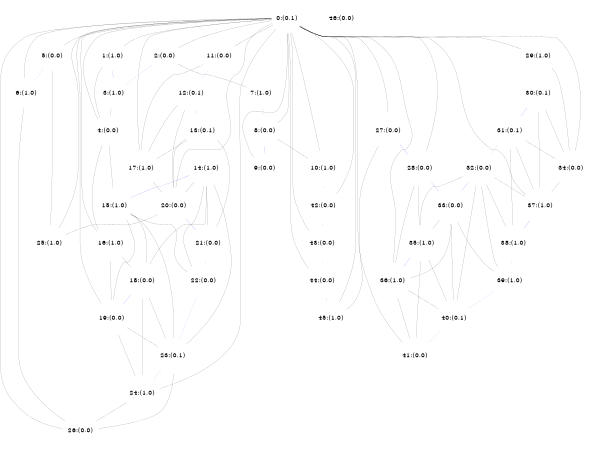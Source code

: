 graph D { 
  randir = LR
  size="4, 3"
  ratio="fill"
  edge[style="bold",fontsize=200]
  node[shape="circle",fontsize=200]
  0[shape="circle",label="0:(0,1)"]
  1[shape="circle",label="1:(1,0)"]
  2[shape="circle",label="2:(0,0)"]
  3[shape="circle",label="3:(1,0)"]
  4[shape="circle",label="4:(0,0)"]
  5[shape="circle",label="5:(0,0)"]
  6[shape="circle",label="6:(1,0)"]
  7[shape="circle",label="7:(1,0)"]
  8[shape="circle",label="8:(0,0)"]
  9[shape="circle",label="9:(0,0)"]
  10[shape="circle",label="10:(1,0)"]
  11[shape="circle",label="11:(0,0)"]
  12[shape="circle",label="12:(0,1)"]
  13[shape="circle",label="13:(0,1)"]
  14[shape="circle",label="14:(1,0)"]
  15[shape="circle",label="15:(1,0)"]
  16[shape="circle",label="16:(1,0)"]
  17[shape="circle",label="17:(1,0)"]
  18[shape="circle",label="18:(0,0)"]
  19[shape="circle",label="19:(0,0)"]
  20[shape="circle",label="20:(0,0)"]
  21[shape="circle",label="21:(0,0)"]
  22[shape="circle",label="22:(0,0)"]
  23[shape="circle",label="23:(0,1)"]
  24[shape="circle",label="24:(1,0)"]
  25[shape="circle",label="25:(1,0)"]
  26[shape="circle",label="26:(0,0)"]
  27[shape="circle",label="27:(0,0)"]
  28[shape="circle",label="28:(0,0)"]
  29[shape="circle",label="29:(1,0)"]
  30[shape="circle",label="30:(0,1)"]
  31[shape="circle",label="31:(0,1)"]
  32[shape="circle",label="32:(0,0)"]
  33[shape="circle",label="33:(0,0)"]
  34[shape="circle",label="34:(0,0)"]
  35[shape="circle",label="35:(1,0)"]
  36[shape="circle",label="36:(1,0)"]
  37[shape="circle",label="37:(1,0)"]
  38[shape="circle",label="38:(1,0)"]
  39[shape="circle",label="39:(1,0)"]
  40[shape="circle",label="40:(0,1)"]
  41[shape="circle",label="41:(0,0)"]
  42[shape="circle",label="42:(0,0)"]
  43[shape="circle",label="43:(0,0)"]
  44[shape="circle",label="44:(0,0)"]
  45[shape="circle",label="45:(1,0)"]
  46[shape="circle",label="46:(0,0)"]
  0--1[color="black",style="solid",penwidth=3]
  0--2[color="black",style="solid",penwidth=3]
  0--4[color="black",style="solid",penwidth=3]
  0--5[color="black",style="solid",penwidth=3]
  0--6[color="black",style="solid",penwidth=3]
  0--8[color="black",style="solid",penwidth=3]
  0--9[color="black",style="solid",penwidth=3]
  0--10[color="black",style="solid",penwidth=3]
  0--11[color="black",style="solid",penwidth=3]
  0--16[color="black",style="solid",penwidth=3]
  0--17[color="black",style="solid",penwidth=3]
  0--19[color="black",style="solid",penwidth=3]
  0--20[color="black",style="solid",penwidth=3]
  0--24[color="black",style="solid",penwidth=3]
  0--25[color="black",style="solid",penwidth=3]
  0--26[color="black",style="solid",penwidth=3]
  0--27[color="black",style="solid",penwidth=3]
  0--28[color="black",style="solid",penwidth=3]
  0--29[color="black",style="solid",penwidth=3]
  0--34[color="black",style="solid",penwidth=3]
  0--36[color="black",style="solid",penwidth=3]
  0--37[color="black",style="solid",penwidth=3]
  0--41[color="black",style="solid",penwidth=3]
  0--42[color="black",style="solid",penwidth=3]
  0--43[color="black",style="solid",penwidth=3]
  0--44[color="black",style="solid",penwidth=3]
  0--45[color="black",style="solid",penwidth=3]
  1--4[color="black",style="solid",penwidth=3]
  2--7[color="black",style="solid",penwidth=3]
  3--4[color="black",style="solid",penwidth=3]
  4--15[color="black",style="solid",penwidth=3]
  4--16[color="black",style="solid",penwidth=3]
  5--25[color="black",style="solid",penwidth=3]
  6--26[color="black",style="solid",penwidth=3]
  8--10[color="black",style="solid",penwidth=3]
  10--42[color="black",style="solid",penwidth=3]
  11--17[color="black",style="solid",penwidth=3]
  12--17[color="black",style="solid",penwidth=3]
  12--20[color="black",style="solid",penwidth=3]
  13--17[color="black",style="solid",penwidth=3]
  13--20[color="black",style="solid",penwidth=3]
  13--21[color="black",style="solid",penwidth=3]
  14--18[color="black",style="solid",penwidth=3]
  14--20[color="black",style="solid",penwidth=3]
  14--21[color="black",style="solid",penwidth=3]
  14--22[color="black",style="solid",penwidth=3]
  14--23[color="black",style="solid",penwidth=3]
  15--18[color="black",style="solid",penwidth=3]
  15--19[color="black",style="solid",penwidth=3]
  15--22[color="black",style="solid",penwidth=3]
  15--23[color="black",style="solid",penwidth=3]
  16--18[color="black",style="solid",penwidth=3]
  16--19[color="black",style="solid",penwidth=3]
  17--20[color="black",style="solid",penwidth=3]
  18--23[color="black",style="solid",penwidth=3]
  18--24[color="black",style="solid",penwidth=3]
  19--23[color="black",style="solid",penwidth=3]
  19--24[color="black",style="solid",penwidth=3]
  20--25[color="black",style="solid",penwidth=3]
  23--26[color="black",style="solid",penwidth=3]
  24--26[color="black",style="solid",penwidth=3]
  27--45[color="black",style="solid",penwidth=3]
  28--35[color="black",style="solid",penwidth=3]
  28--36[color="black",style="solid",penwidth=3]
  29--34[color="black",style="solid",penwidth=3]
  30--34[color="black",style="solid",penwidth=3]
  30--37[color="black",style="solid",penwidth=3]
  31--34[color="black",style="solid",penwidth=3]
  31--37[color="black",style="solid",penwidth=3]
  31--38[color="black",style="solid",penwidth=3]
  32--35[color="black",style="solid",penwidth=3]
  32--37[color="black",style="solid",penwidth=3]
  32--38[color="black",style="solid",penwidth=3]
  32--39[color="black",style="solid",penwidth=3]
  32--40[color="black",style="solid",penwidth=3]
  33--35[color="black",style="solid",penwidth=3]
  33--36[color="black",style="solid",penwidth=3]
  33--39[color="black",style="solid",penwidth=3]
  33--40[color="black",style="solid",penwidth=3]
  34--37[color="black",style="solid",penwidth=3]
  35--40[color="black",style="solid",penwidth=3]
  35--41[color="black",style="solid",penwidth=3]
  36--40[color="black",style="solid",penwidth=3]
  36--41[color="black",style="solid",penwidth=3]
  44--45[color="black",style="solid",penwidth=3]
  1--3[color="blue",style="solid",penwidth=3]
  2--3[color="blue",style="dashed",penwidth=3]
  5--6[color="blue",style="dashed",penwidth=3]
  7--8[color="blue",style="dashed",penwidth=3]
  8--9[color="blue",style="solid",penwidth=3]
  11--12[color="blue",style="dashed",penwidth=3]
  12--13[color="blue",style="solid",penwidth=3]
  13--14[color="blue",style="dashed",penwidth=3]
  14--15[color="blue",style="solid",penwidth=3]
  15--16[color="blue",style="solid",penwidth=3]
  18--19[color="blue",style="solid",penwidth=3]
  20--21[color="blue",style="solid",penwidth=3]
  21--22[color="blue",style="solid",penwidth=3]
  22--23[color="blue",style="dashed",penwidth=3]
  23--24[color="blue",style="dashed",penwidth=3]
  27--28[color="blue",style="solid",penwidth=3]
  28--33[color="blue",style="solid",penwidth=3]
  29--30[color="blue",style="dashed",penwidth=3]
  30--31[color="blue",style="solid",penwidth=3]
  31--32[color="blue",style="dashed",penwidth=3]
  32--33[color="blue",style="solid",penwidth=3]
  35--36[color="blue",style="solid",penwidth=3]
  37--38[color="blue",style="solid",penwidth=3]
  38--39[color="blue",style="solid",penwidth=3]
  39--40[color="blue",style="dashed",penwidth=3]
  40--41[color="blue",style="dashed",penwidth=3]
  42--43[color="blue",style="solid",penwidth=3]
  43--44[color="blue",style="solid",penwidth=3]
}